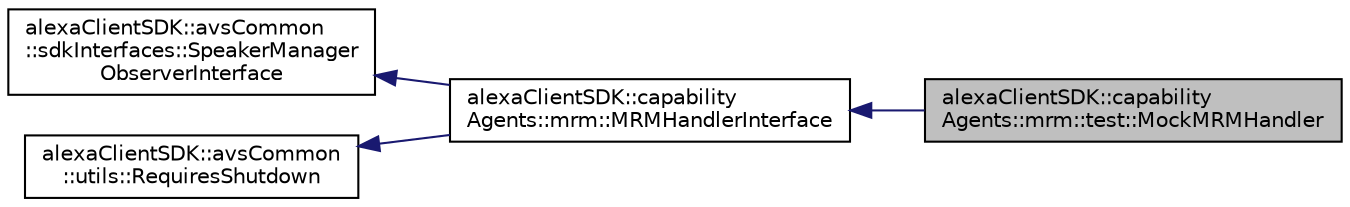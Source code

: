 digraph "alexaClientSDK::capabilityAgents::mrm::test::MockMRMHandler"
{
  edge [fontname="Helvetica",fontsize="10",labelfontname="Helvetica",labelfontsize="10"];
  node [fontname="Helvetica",fontsize="10",shape=record];
  rankdir="LR";
  Node0 [label="alexaClientSDK::capability\lAgents::mrm::test::MockMRMHandler",height=0.2,width=0.4,color="black", fillcolor="grey75", style="filled", fontcolor="black"];
  Node1 -> Node0 [dir="back",color="midnightblue",fontsize="10",style="solid",fontname="Helvetica"];
  Node1 [label="alexaClientSDK::capability\lAgents::mrm::MRMHandlerInterface",height=0.2,width=0.4,color="black", fillcolor="white", style="filled",URL="$classalexa_client_s_d_k_1_1capability_agents_1_1mrm_1_1_m_r_m_handler_interface.html"];
  Node2 -> Node1 [dir="back",color="midnightblue",fontsize="10",style="solid",fontname="Helvetica"];
  Node2 [label="alexaClientSDK::avsCommon\l::sdkInterfaces::SpeakerManager\lObserverInterface",height=0.2,width=0.4,color="black", fillcolor="white", style="filled",URL="$classalexa_client_s_d_k_1_1avs_common_1_1sdk_interfaces_1_1_speaker_manager_observer_interface.html"];
  Node3 -> Node1 [dir="back",color="midnightblue",fontsize="10",style="solid",fontname="Helvetica"];
  Node3 [label="alexaClientSDK::avsCommon\l::utils::RequiresShutdown",height=0.2,width=0.4,color="black", fillcolor="white", style="filled",URL="$classalexa_client_s_d_k_1_1avs_common_1_1utils_1_1_requires_shutdown.html"];
}
